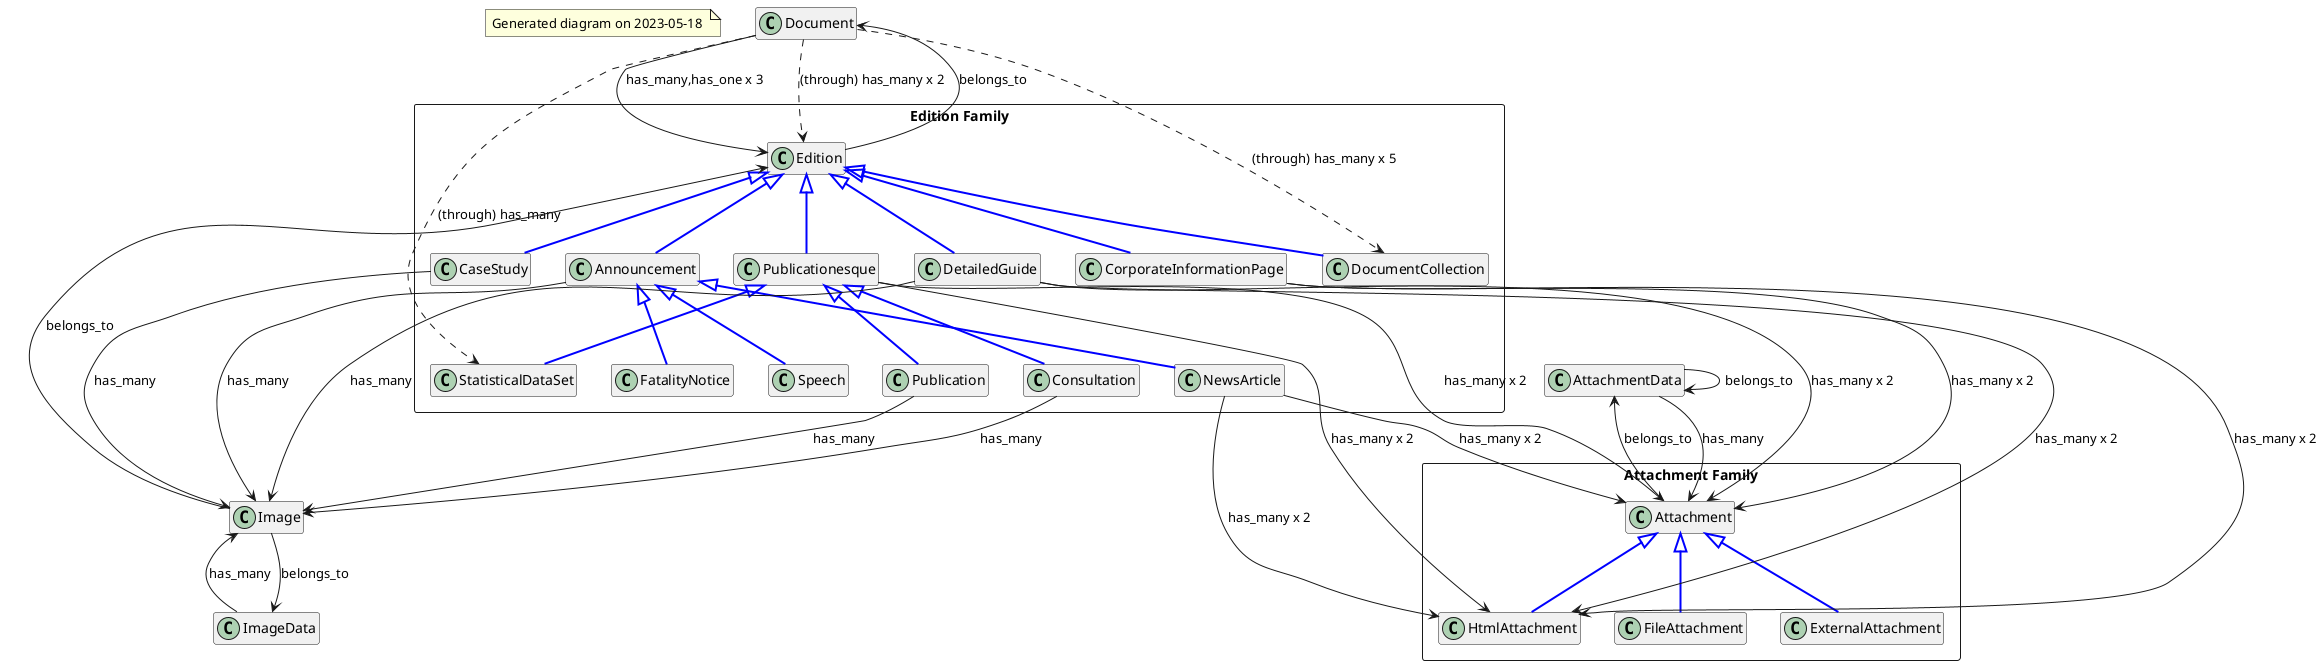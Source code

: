 @startuml
allowmixing
hide empty members

note "Generated diagram on 2023-05-18 " as Note1

' Generated for classes Edition,Document,Attachment,AttachmentData,Image,ImageData
rectangle "Edition Family" {
class Edition 
class DocumentCollection 
class CorporateInformationPage 
class CaseStudy 
class DetailedGuide 
class Announcement 
class Publicationesque 
class NewsArticle 
class FatalityNotice 
class Speech 
class StatisticalDataSet 
class Publication 
class Consultation 
}
class Document 
rectangle "Attachment Family" {
class Attachment 
class HtmlAttachment 
class FileAttachment 
class ExternalAttachment 
}
class AttachmentData 
class Image 
class ImageData 
Edition <|-- DocumentCollection #line:blue;line.bold
Edition <|-- CorporateInformationPage #line:blue;line.bold
Edition <|-- CaseStudy #line:blue;line.bold
Edition <|-- DetailedGuide #line:blue;line.bold
Edition <|-- Announcement #line:blue;line.bold
Announcement <|-- NewsArticle #line:blue;line.bold
Announcement <|-- FatalityNotice #line:blue;line.bold
Announcement <|-- Speech #line:blue;line.bold
Edition <|-- Publicationesque #line:blue;line.bold
Publicationesque <|-- StatisticalDataSet #line:blue;line.bold
Publicationesque <|-- Publication #line:blue;line.bold
Publicationesque <|-- Consultation #line:blue;line.bold
Attachment <|-- HtmlAttachment #line:blue;line.bold
Attachment <|-- FileAttachment #line:blue;line.bold
Attachment <|-- ExternalAttachment #line:blue;line.bold
Edition --> Document : "belongs_to"
CorporateInformationPage --> Attachment : "has_many x 2"
CorporateInformationPage --> HtmlAttachment : "has_many x 2"
CaseStudy --> Image : "has_many"
Document ..> DocumentCollection : "(through) has_many x 5"
DetailedGuide --> Image : "has_many"
DetailedGuide --> Attachment : "has_many x 2"
DetailedGuide --> HtmlAttachment : "has_many x 2"
Document --> Edition : "has_many,has_one x 3"
Document ..> Edition : "(through) has_many x 2"
Announcement --> Image : "has_many"
NewsArticle --> Attachment : "has_many x 2"
NewsArticle --> HtmlAttachment : "has_many x 2"
Publicationesque --> Attachment : "has_many x 2"
Publicationesque --> HtmlAttachment : "has_many x 2"
Publication --> Image : "has_many"
Document ..> StatisticalDataSet : "(through) has_many"
Consultation --> Image : "has_many"
Attachment --> AttachmentData : "belongs_to"
AttachmentData --> Attachment : "has_many"
AttachmentData --> AttachmentData : "belongs_to"
Image --> ImageData : "belongs_to"
Image --> Edition : "belongs_to"
ImageData --> Image : "has_many"
@enduml